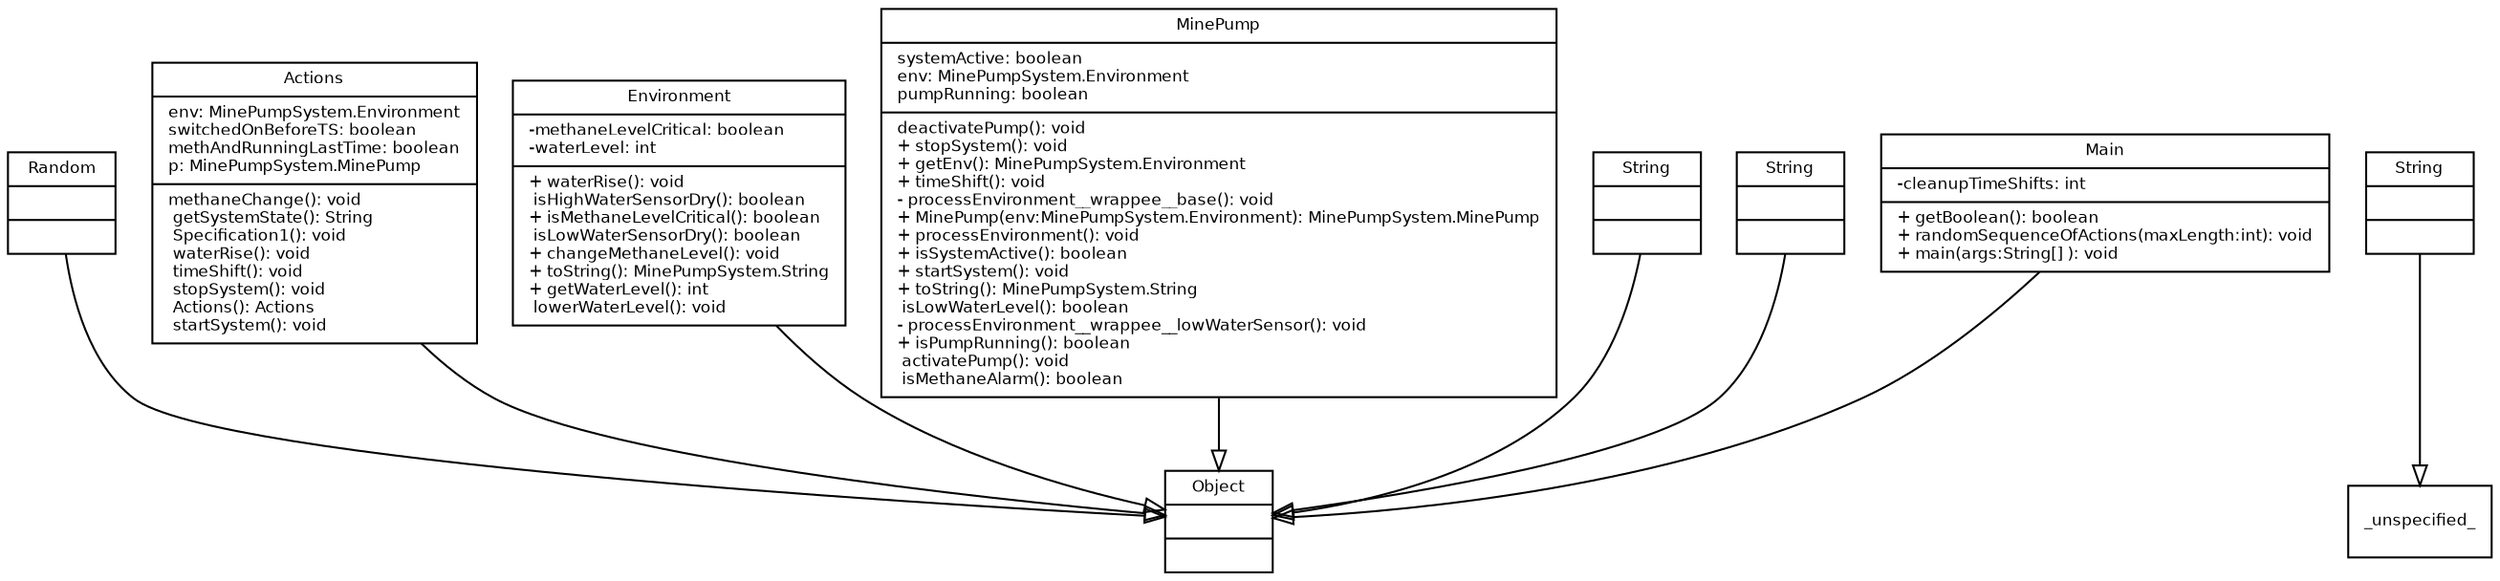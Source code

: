 digraph TypeHierarchy { 
        fontname = "Bitstream Vera Sans"
        fontsize = 8

        node [
                  fontname = "Bitstream Vera Sans"
                  fontsize = 8
                  shape = "record"
        ]

        edge [
                  fontname = "Bitstream Vera Sans"
                  fontsize = 8
        ]

        Random [
                  label = "{Random||}"
        ]

        Actions [
                  label = "{Actions|env: MinePumpSystem.Environment\lswitchedOnBeforeTS: boolean\lmethAndRunningLastTime: boolean\lp: MinePumpSystem.MinePump\l| methaneChange(): void\l getSystemState(): String\l Specification1(): void\l waterRise(): void\l timeShift(): void\l stopSystem(): void\l Actions(): Actions\l startSystem(): void\l}"
        ]

        MinePumpSystem_Environment [
                  label = "{Environment|-methaneLevelCritical: boolean\l-waterLevel: int\l|+ waterRise(): void\l isHighWaterSensorDry(): boolean\l+ isMethaneLevelCritical(): boolean\l isLowWaterSensorDry(): boolean\l+ changeMethaneLevel(): void\l+ toString(): MinePumpSystem.String\l+ getWaterLevel(): int\l lowerWaterLevel(): void\l}"
        ]

        MinePumpSystem_MinePump [
                  label = "{MinePump|systemActive: boolean\lenv: MinePumpSystem.Environment\lpumpRunning: boolean\l| deactivatePump(): void\l+ stopSystem(): void\l+ getEnv(): MinePumpSystem.Environment\l+ timeShift(): void\l- processEnvironment__wrappee__base(): void\l+ MinePump(env:MinePumpSystem.Environment): MinePumpSystem.MinePump\l+ processEnvironment(): void\l+ isSystemActive(): boolean\l+ startSystem(): void\l+ toString(): MinePumpSystem.String\l isLowWaterLevel(): boolean\l- processEnvironment__wrappee__lowWaterSensor(): void\l+ isPumpRunning(): boolean\l activatePump(): void\l isMethaneAlarm(): boolean\l}"
        ]

        String [
                  label = "{String||}"
        ]

        java_lang_String [
                  label = "{String||}"
        ]

        java_lang_Object [
                  label = "{Object||}"
        ]

        MinePumpSystem_String [
                  label = "{String||}"
        ]

        Main [
                  label = "{Main|-cleanupTimeShifts: int\l|+ getBoolean(): boolean\l+ randomSequenceOfActions(maxLength:int): void\l+ main(args:String[] ): void\l}"
        ]

        edge [
                  arrowhead = "empty"
                  style = "solid"
                  arrowtail = "none"
        ]

        Random -> java_lang_Object
        Actions -> java_lang_Object
        MinePumpSystem_Environment -> java_lang_Object
        MinePumpSystem_MinePump -> java_lang_Object
        String -> _unspecified_
        java_lang_String -> java_lang_Object
        MinePumpSystem_String -> java_lang_Object
        Main -> java_lang_Object
        edge [
                  arrowhead = "empty"
                  style = "dashed"
                  arrowtail = "none"
        ]

        edge [
                  arrowhead = "normal"
                  style = "solid"
                  arrowtail = "odot"
        ]

}